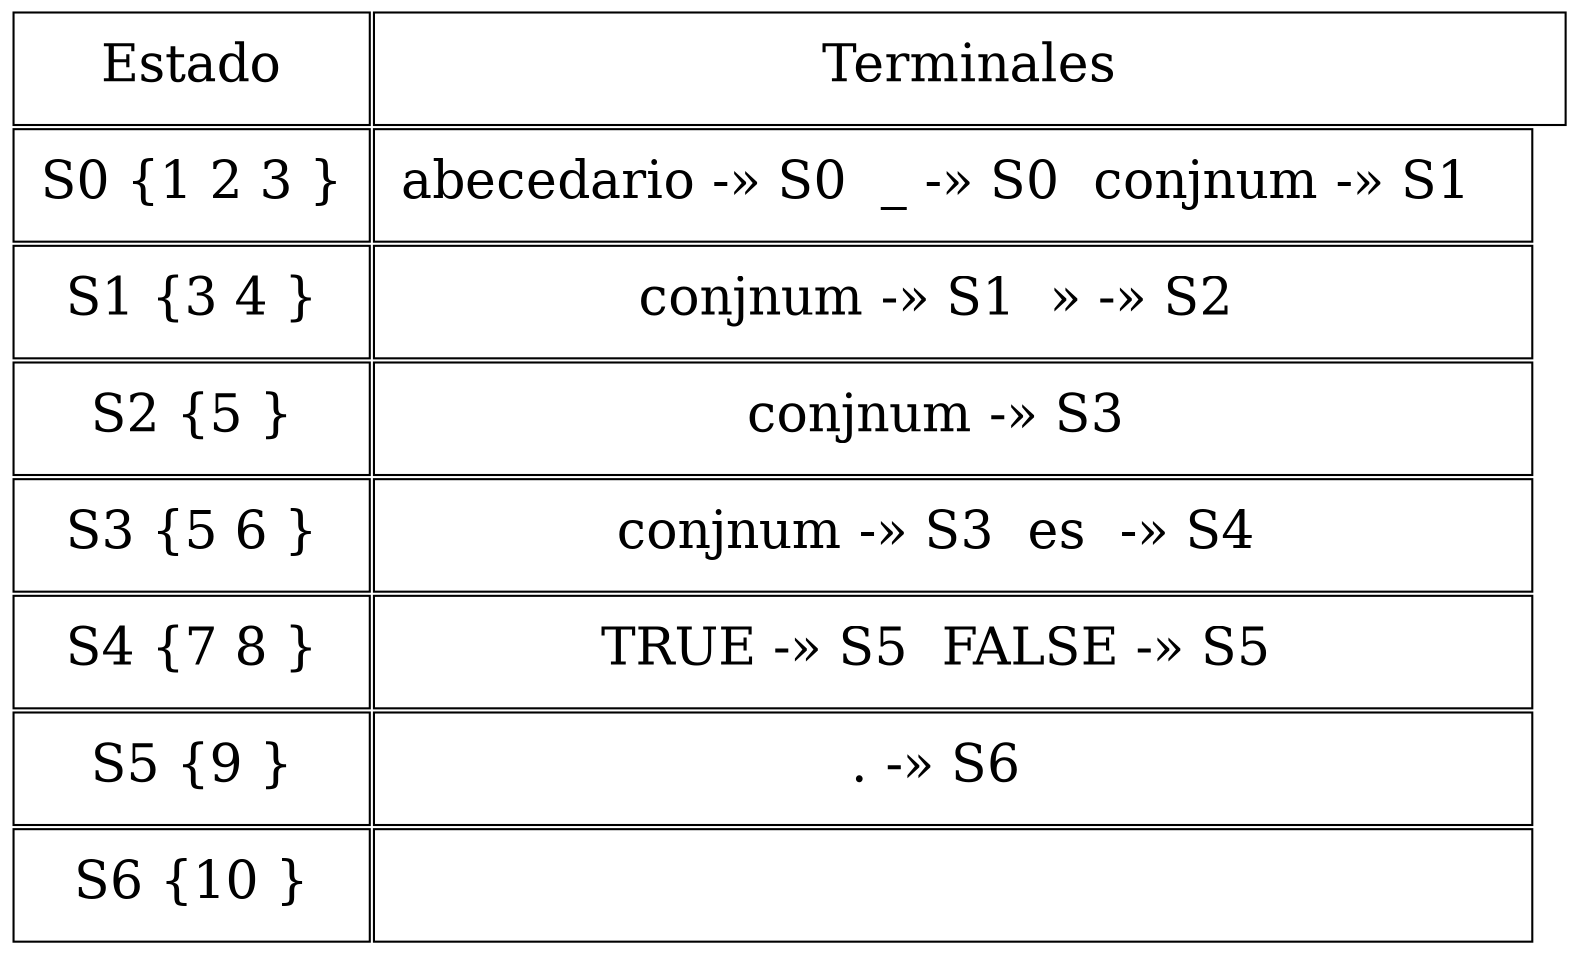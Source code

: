 digraph {
splines="line";
rankdir = TB;
node [shape=plain, height=0.5, width=1.5, fontsize=25];
graph[dpi=90];

N [label=<
<table border="0" cellborder="1" cellpadding="12">
  <tr><td>Estado</td><td colspan="9">Terminales</td></tr>  <tr><td>S0 {1 2 3 }</td><td>abecedario -» S0  _ -» S0  conjnum -» S1  </td></tr>
  <tr><td>S1 {3 4 }</td><td>conjnum -» S1  » -» S2  </td></tr>
  <tr><td>S2 {5 }</td><td>conjnum -» S3  </td></tr>
  <tr><td>S3 {5 6 }</td><td>conjnum -» S3  es  -» S4  </td></tr>
  <tr><td>S4 {7 8 }</td><td>TRUE -» S5  FALSE -» S5  </td></tr>
  <tr><td>S5 {9 }</td><td>. -» S6  </td></tr>
  <tr><td>S6 {10 }</td><td></td></tr>
</table>>];
}